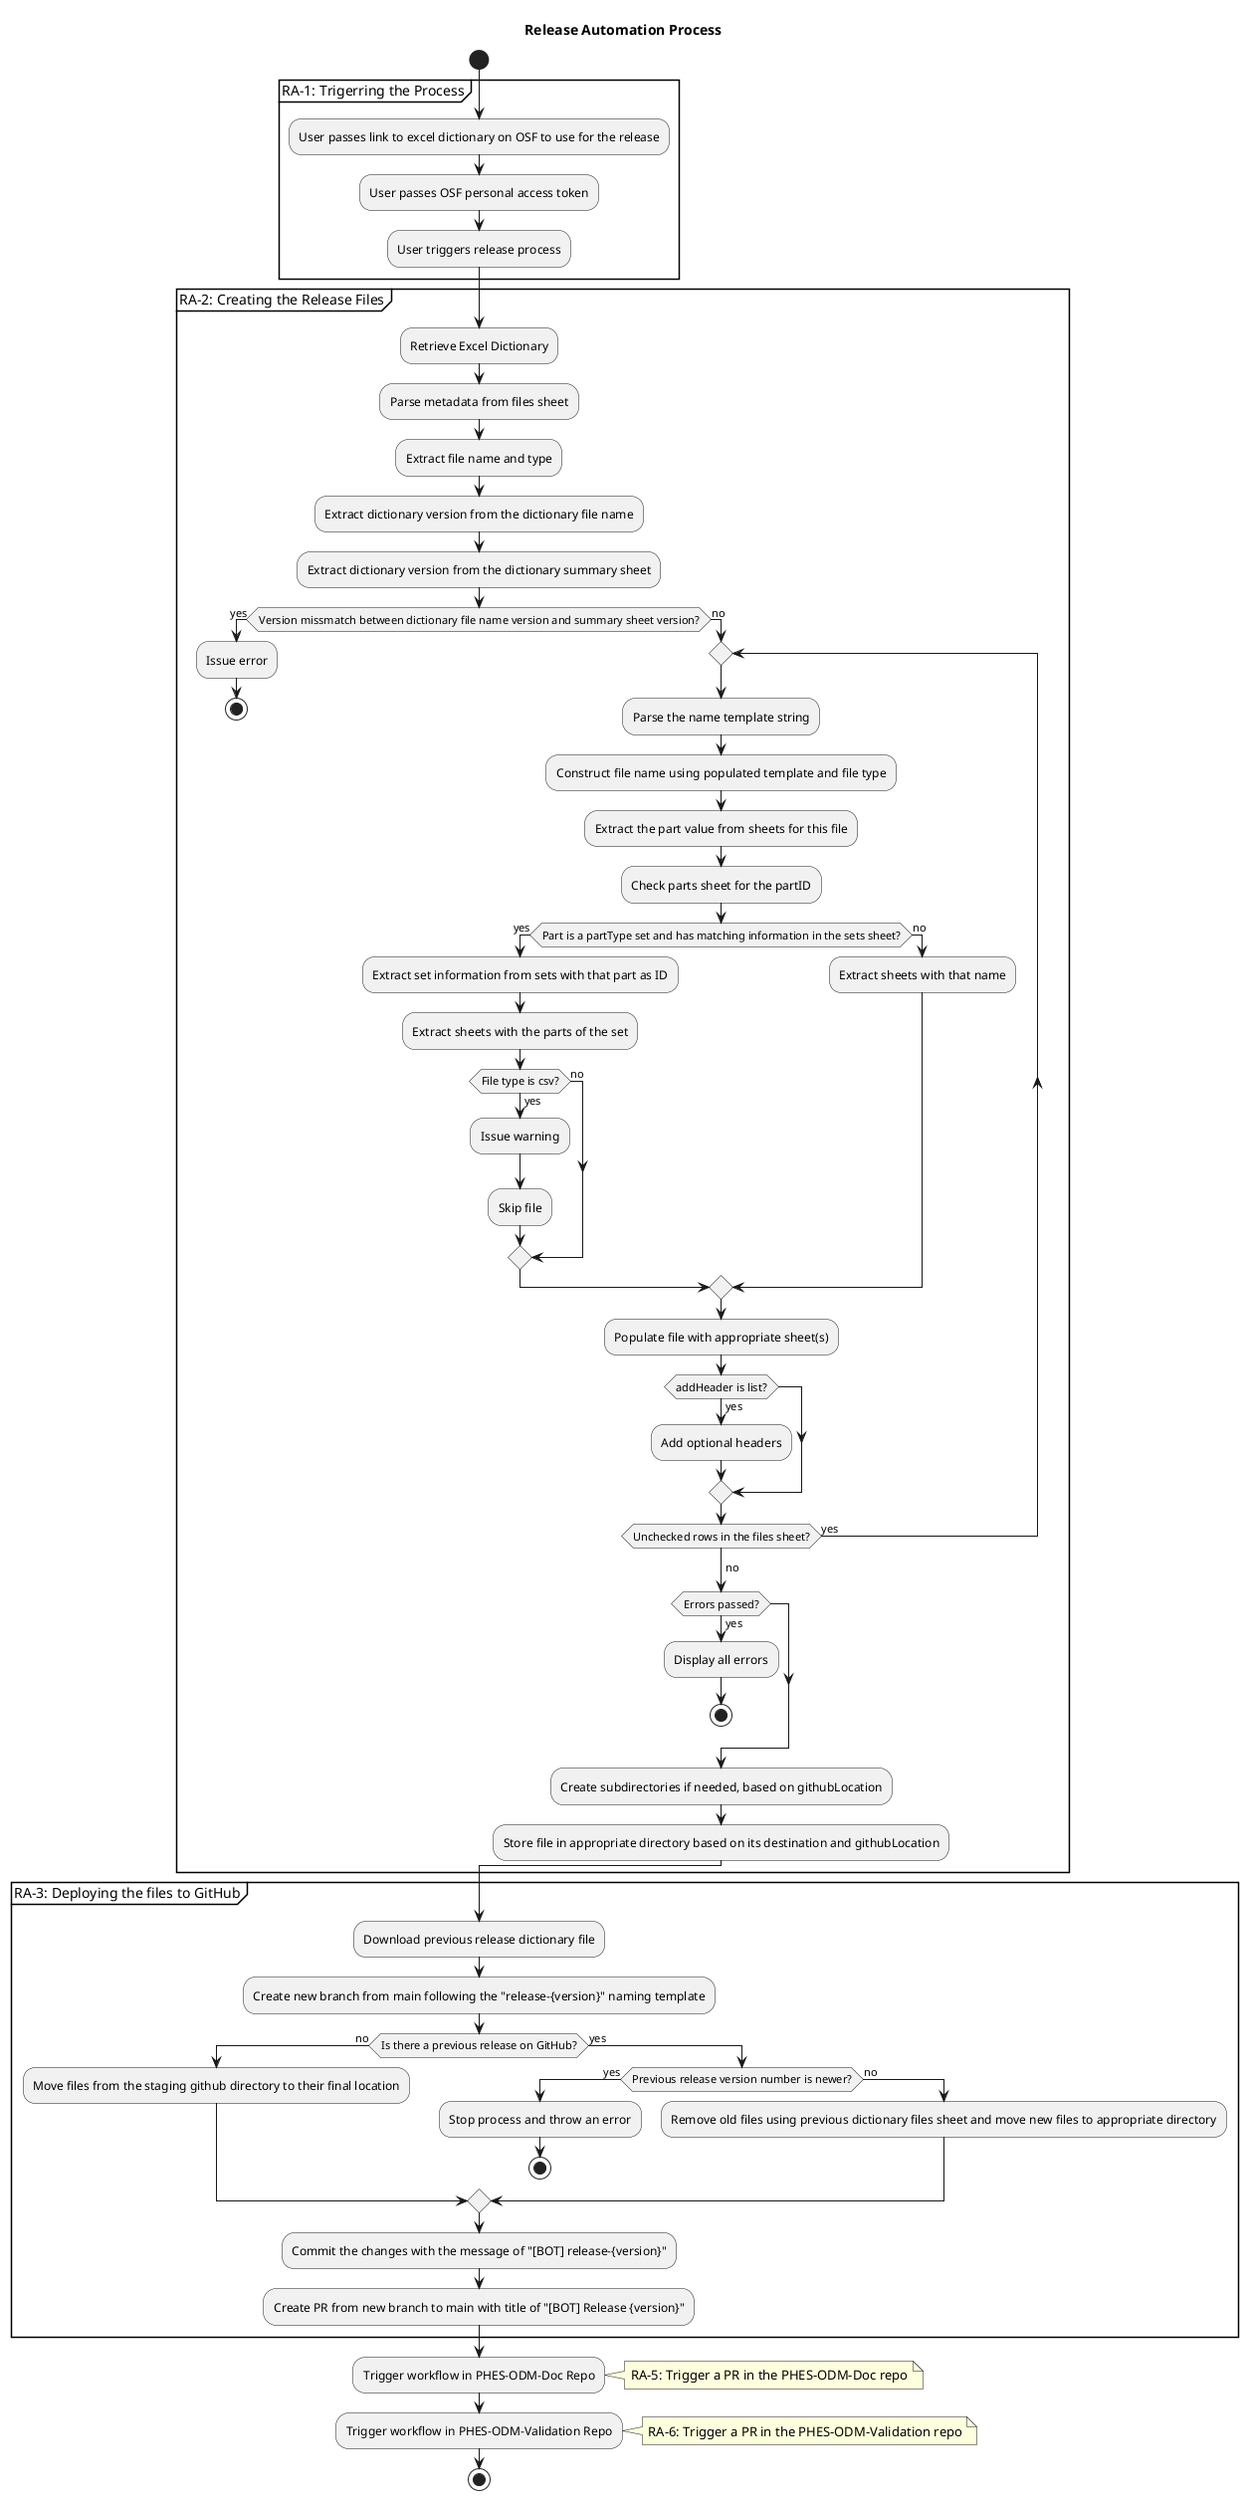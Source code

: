 @startuml
title Release Automation Process

start
group RA-1: Trigerring the Process
    :User passes link to excel dictionary on OSF to use for the release;
    :User passes OSF personal access token;
    :User triggers release process;
end group

group RA-2: Creating the Release Files
    :Retrieve Excel Dictionary;
    :Parse metadata from files sheet;
    :Extract file name and type;
    :Extract dictionary version from the dictionary file name;
    :Extract dictionary version from the dictionary summary sheet;
    if (Version missmatch between dictionary file name version and summary sheet version?) then(yes)
        :Issue error;
        stop
    else (no)
        repeat
            :Parse the name template string;
            :Construct file name using populated template and file type;
            :Extract the part value from sheets for this file;
            :Check parts sheet for the partID;
            if (Part is a partType set and has matching information in the sets sheet?) then (yes)
                :Extract set information from sets with that part as ID;
                :Extract sheets with the parts of the set;
                if(File type is csv?) then (yes)
                    :Issue warning;
                    :Skip file;
                else (no)
                endif
            else (no)
                :Extract sheets with that name;
            endif
            :Populate file with appropriate sheet(s);
            if (addHeader is list?) then (yes)
                :Add optional headers;
            endif
        repeat while (Unchecked rows in the files sheet?) is (yes)
        ->no;
        if (Errors passed?) then (yes)
            :Display all errors;
            stop
        endif
        :Create subdirectories if needed, based on githubLocation;
        :Store file in appropriate directory based on its destination and githubLocation;
    endif
end group

group RA-3: Deploying the files to GitHub
    :Download previous release dictionary file;
    :Create new branch from main following the "release-{version}" naming template;
    if (Is there a previous release on GitHub?) then (no)
        :Move files from the staging github directory to their final location;
    else (yes)
        if (Previous release version number is newer?) then (yes)
            :Stop process and throw an error;
            stop
        else (no)
            :Remove old files using previous dictionary files sheet and move new files to appropriate directory;
        endif
    endif
    :Commit the changes with the message of "[BOT] release-{version}";
    :Create PR from new branch to main with title of "[BOT] Release {version}";
end group

:Trigger workflow in PHES-ODM-Doc Repo;
note right: RA-5: Trigger a PR in the PHES-ODM-Doc repo

:Trigger workflow in PHES-ODM-Validation Repo;
note right: RA-6: Trigger a PR in the PHES-ODM-Validation repo

stop
@enduml